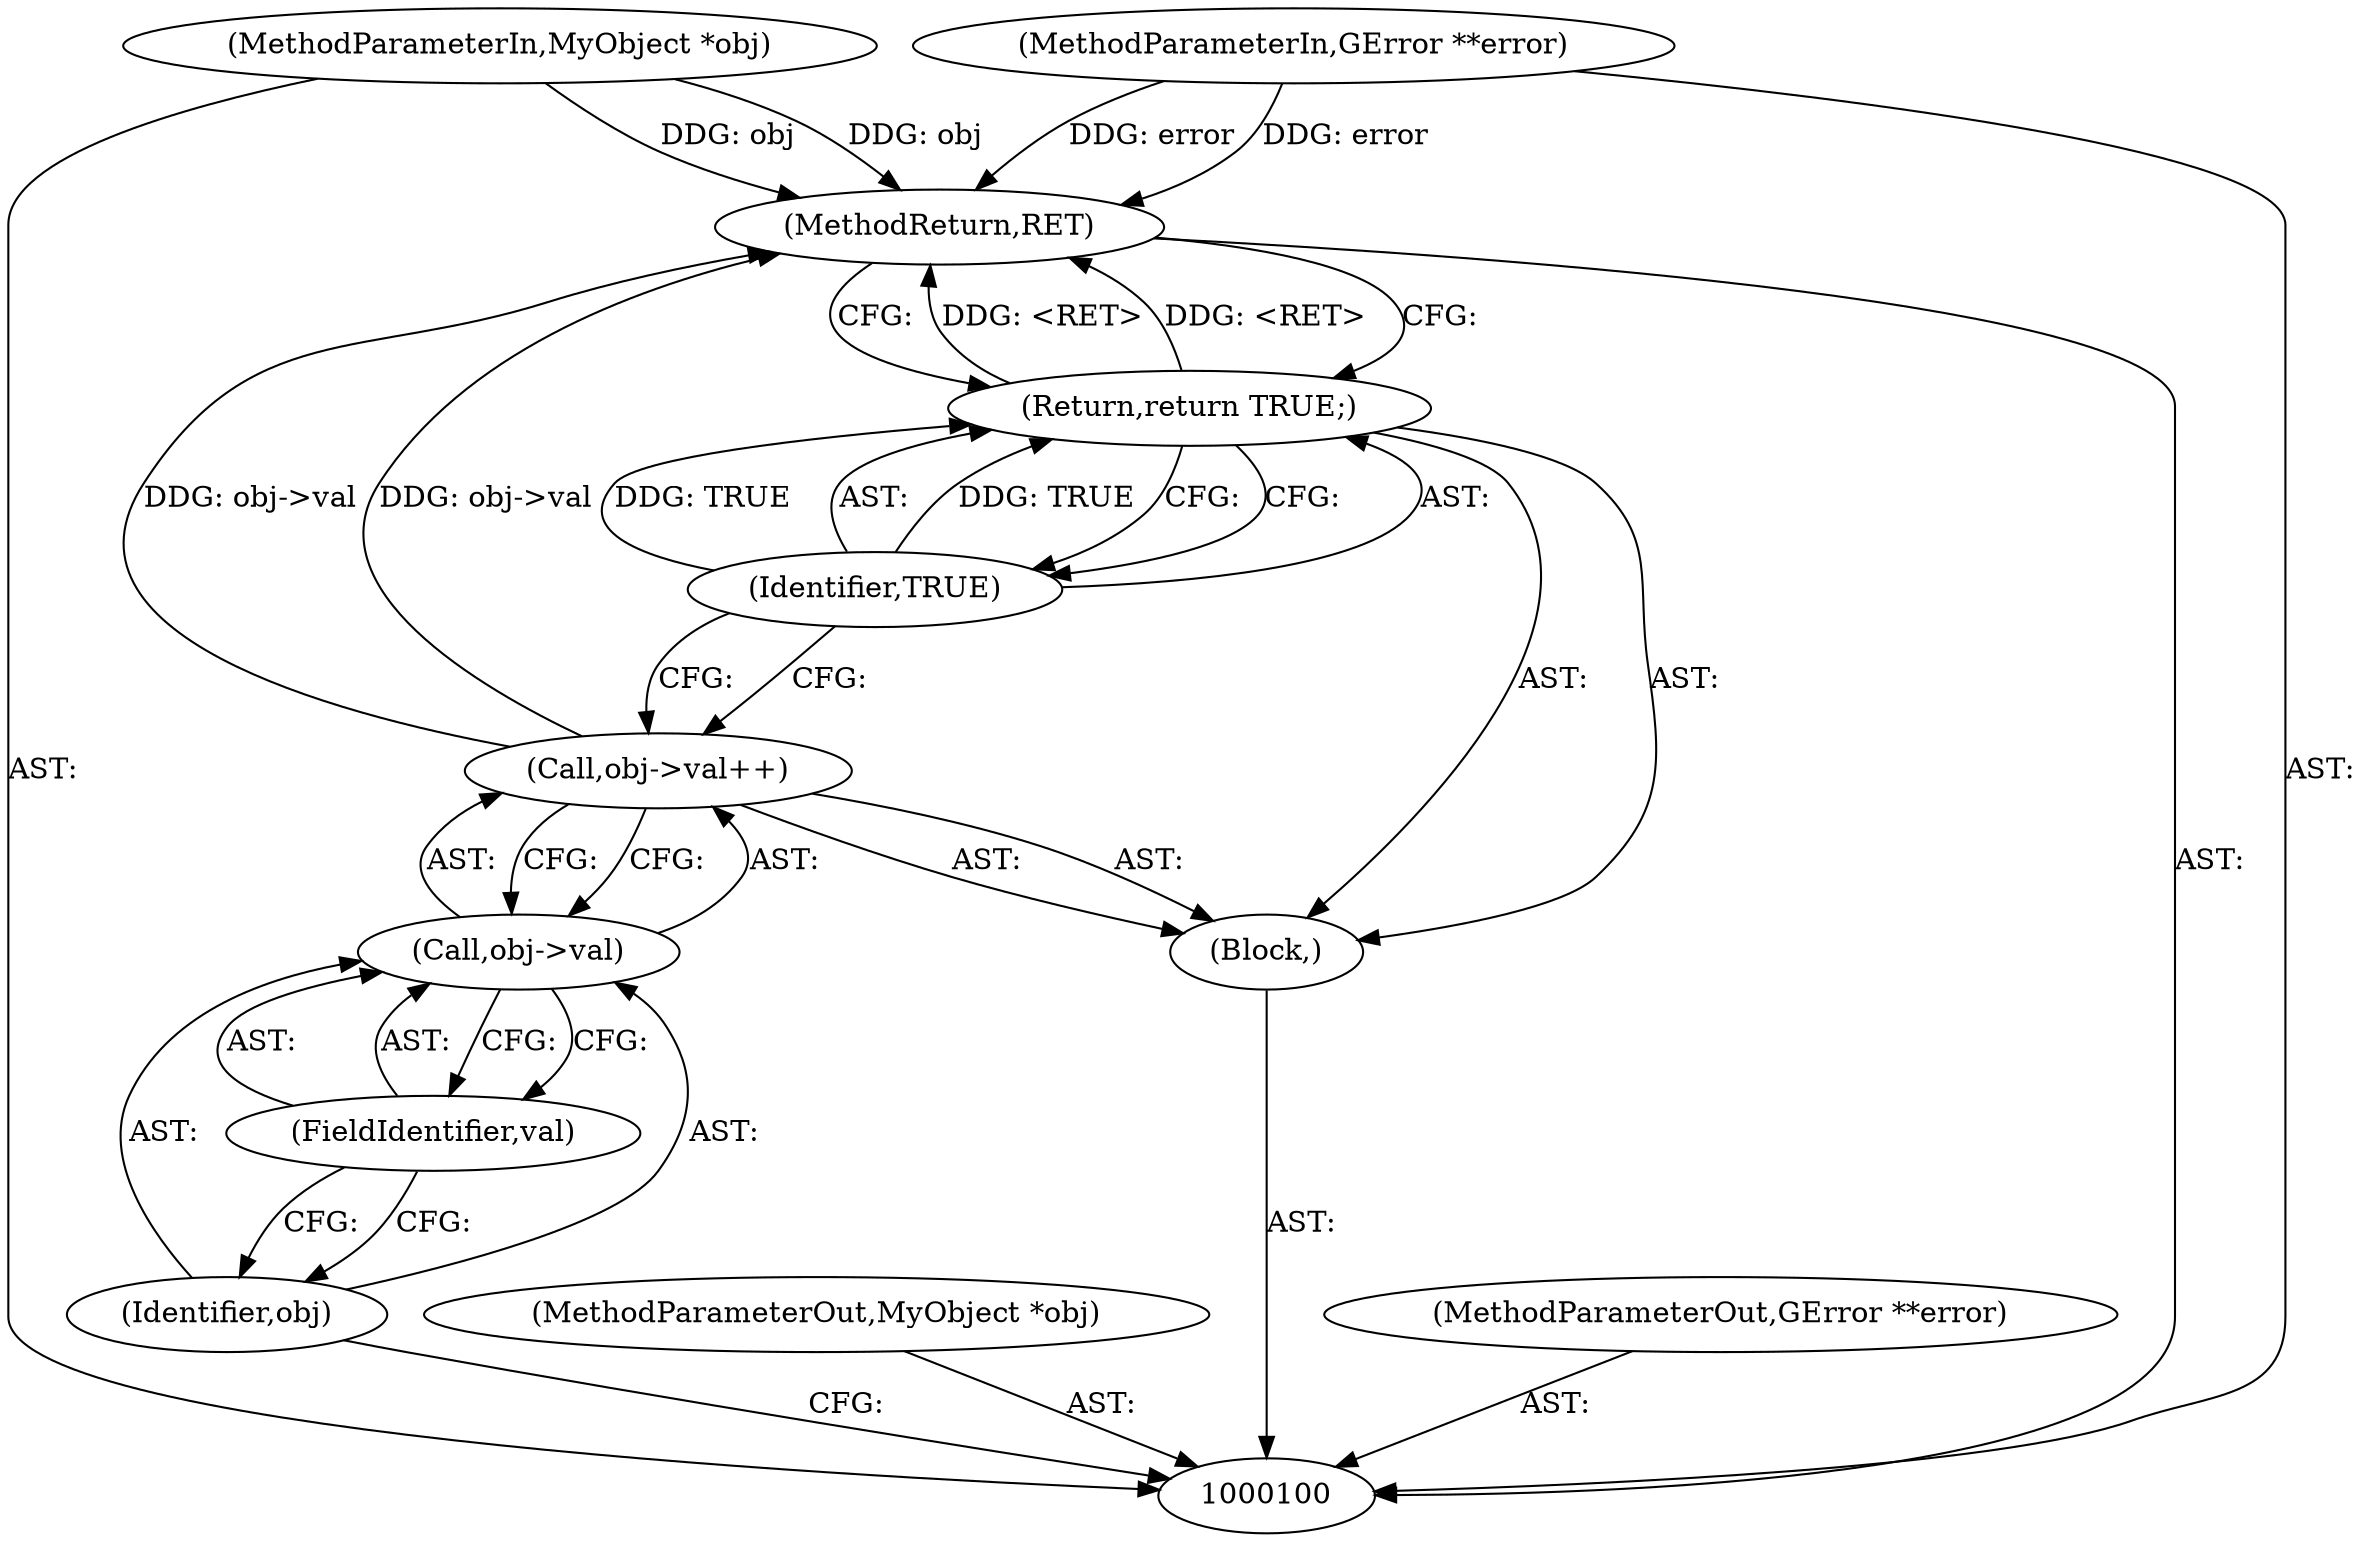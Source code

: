 digraph "1_dbus_9a6bce9b615abca6068348c1606ba8eaf13d9ae0_25" {
"1000110" [label="(MethodReturn,RET)"];
"1000101" [label="(MethodParameterIn,MyObject *obj)"];
"1000126" [label="(MethodParameterOut,MyObject *obj)"];
"1000102" [label="(MethodParameterIn,GError **error)"];
"1000127" [label="(MethodParameterOut,GError **error)"];
"1000103" [label="(Block,)"];
"1000104" [label="(Call,obj->val++)"];
"1000105" [label="(Call,obj->val)"];
"1000106" [label="(Identifier,obj)"];
"1000107" [label="(FieldIdentifier,val)"];
"1000108" [label="(Return,return TRUE;)"];
"1000109" [label="(Identifier,TRUE)"];
"1000110" -> "1000100"  [label="AST: "];
"1000110" -> "1000108"  [label="CFG: "];
"1000108" -> "1000110"  [label="DDG: <RET>"];
"1000104" -> "1000110"  [label="DDG: obj->val"];
"1000102" -> "1000110"  [label="DDG: error"];
"1000101" -> "1000110"  [label="DDG: obj"];
"1000101" -> "1000100"  [label="AST: "];
"1000101" -> "1000110"  [label="DDG: obj"];
"1000126" -> "1000100"  [label="AST: "];
"1000102" -> "1000100"  [label="AST: "];
"1000102" -> "1000110"  [label="DDG: error"];
"1000127" -> "1000100"  [label="AST: "];
"1000103" -> "1000100"  [label="AST: "];
"1000104" -> "1000103"  [label="AST: "];
"1000108" -> "1000103"  [label="AST: "];
"1000104" -> "1000103"  [label="AST: "];
"1000104" -> "1000105"  [label="CFG: "];
"1000105" -> "1000104"  [label="AST: "];
"1000109" -> "1000104"  [label="CFG: "];
"1000104" -> "1000110"  [label="DDG: obj->val"];
"1000105" -> "1000104"  [label="AST: "];
"1000105" -> "1000107"  [label="CFG: "];
"1000106" -> "1000105"  [label="AST: "];
"1000107" -> "1000105"  [label="AST: "];
"1000104" -> "1000105"  [label="CFG: "];
"1000106" -> "1000105"  [label="AST: "];
"1000106" -> "1000100"  [label="CFG: "];
"1000107" -> "1000106"  [label="CFG: "];
"1000107" -> "1000105"  [label="AST: "];
"1000107" -> "1000106"  [label="CFG: "];
"1000105" -> "1000107"  [label="CFG: "];
"1000108" -> "1000103"  [label="AST: "];
"1000108" -> "1000109"  [label="CFG: "];
"1000109" -> "1000108"  [label="AST: "];
"1000110" -> "1000108"  [label="CFG: "];
"1000108" -> "1000110"  [label="DDG: <RET>"];
"1000109" -> "1000108"  [label="DDG: TRUE"];
"1000109" -> "1000108"  [label="AST: "];
"1000109" -> "1000104"  [label="CFG: "];
"1000108" -> "1000109"  [label="CFG: "];
"1000109" -> "1000108"  [label="DDG: TRUE"];
}
